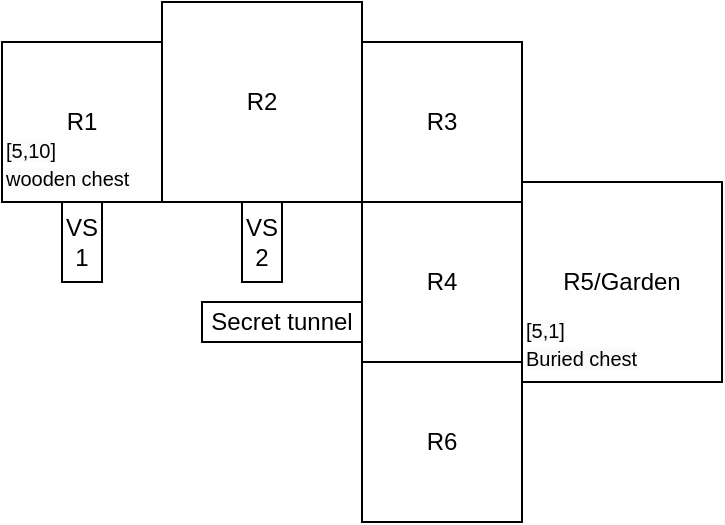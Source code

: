 <mxfile version="22.1.18" type="github">
  <diagram name="Page-1" id="nAj4HINMpVazHK5JUwZJ">
    <mxGraphModel dx="1651" dy="706" grid="1" gridSize="10" guides="1" tooltips="1" connect="1" arrows="1" fold="1" page="1" pageScale="1" pageWidth="827" pageHeight="1169" math="0" shadow="0">
      <root>
        <mxCell id="0" />
        <mxCell id="1" parent="0" />
        <mxCell id="NBxeqcyU9XwArK3hJGgh-1" value="R1" style="whiteSpace=wrap;html=1;aspect=fixed;" parent="1" vertex="1">
          <mxGeometry x="320" y="160" width="80" height="80" as="geometry" />
        </mxCell>
        <mxCell id="NBxeqcyU9XwArK3hJGgh-2" value="R2" style="whiteSpace=wrap;html=1;aspect=fixed;" parent="1" vertex="1">
          <mxGeometry x="400" y="140" width="100" height="100" as="geometry" />
        </mxCell>
        <mxCell id="NBxeqcyU9XwArK3hJGgh-3" value="R3" style="whiteSpace=wrap;html=1;aspect=fixed;" parent="1" vertex="1">
          <mxGeometry x="500" y="160" width="80" height="80" as="geometry" />
        </mxCell>
        <mxCell id="NBxeqcyU9XwArK3hJGgh-4" value="R4" style="whiteSpace=wrap;html=1;aspect=fixed;" parent="1" vertex="1">
          <mxGeometry x="500" y="240" width="80" height="80" as="geometry" />
        </mxCell>
        <mxCell id="NBxeqcyU9XwArK3hJGgh-5" value="R5/Garden" style="whiteSpace=wrap;html=1;aspect=fixed;" parent="1" vertex="1">
          <mxGeometry x="580" y="230" width="100" height="100" as="geometry" />
        </mxCell>
        <mxCell id="NBxeqcyU9XwArK3hJGgh-6" value="R6" style="whiteSpace=wrap;html=1;aspect=fixed;" parent="1" vertex="1">
          <mxGeometry x="500" y="320" width="80" height="80" as="geometry" />
        </mxCell>
        <mxCell id="NBxeqcyU9XwArK3hJGgh-9" value="VS&lt;br&gt;2" style="rounded=0;whiteSpace=wrap;html=1;" parent="1" vertex="1">
          <mxGeometry x="440" y="240" width="20" height="40" as="geometry" />
        </mxCell>
        <mxCell id="NBxeqcyU9XwArK3hJGgh-10" value="VS&lt;br&gt;1" style="rounded=0;whiteSpace=wrap;html=1;" parent="1" vertex="1">
          <mxGeometry x="350" y="240" width="20" height="40" as="geometry" />
        </mxCell>
        <mxCell id="NBxeqcyU9XwArK3hJGgh-11" value="Secret tunnel" style="rounded=0;whiteSpace=wrap;html=1;" parent="1" vertex="1">
          <mxGeometry x="420" y="290" width="80" height="20" as="geometry" />
        </mxCell>
        <mxCell id="NBxeqcyU9XwArK3hJGgh-20" value="&lt;span style=&quot;color: rgb(0, 0, 0); font-family: Helvetica; font-size: 10px; font-style: normal; font-variant-ligatures: normal; font-variant-caps: normal; font-weight: 400; letter-spacing: normal; orphans: 2; text-align: center; text-indent: 0px; text-transform: none; widows: 2; word-spacing: 0px; -webkit-text-stroke-width: 0px; background-color: rgb(251, 251, 251); text-decoration-thickness: initial; text-decoration-style: initial; text-decoration-color: initial; float: none; display: inline !important;&quot;&gt;[5,1]&lt;/span&gt;&lt;br style=&quot;border-color: var(--border-color); color: rgb(0, 0, 0); font-family: Helvetica; font-size: 10px; font-style: normal; font-variant-ligatures: normal; font-variant-caps: normal; font-weight: 400; letter-spacing: normal; orphans: 2; text-align: center; text-indent: 0px; text-transform: none; widows: 2; word-spacing: 0px; -webkit-text-stroke-width: 0px; background-color: rgb(251, 251, 251); text-decoration-thickness: initial; text-decoration-style: initial; text-decoration-color: initial;&quot;&gt;&lt;span style=&quot;color: rgb(0, 0, 0); font-family: Helvetica; font-size: 10px; font-style: normal; font-variant-ligatures: normal; font-variant-caps: normal; font-weight: 400; letter-spacing: normal; orphans: 2; text-align: center; text-indent: 0px; text-transform: none; widows: 2; word-spacing: 0px; -webkit-text-stroke-width: 0px; background-color: rgb(251, 251, 251); text-decoration-thickness: initial; text-decoration-style: initial; text-decoration-color: initial; float: none; display: inline !important;&quot;&gt;Buried chest&lt;/span&gt;" style="text;whiteSpace=wrap;html=1;" parent="1" vertex="1">
          <mxGeometry x="580" y="290" width="100" height="50" as="geometry" />
        </mxCell>
        <mxCell id="NBxeqcyU9XwArK3hJGgh-21" value="&lt;span style=&quot;color: rgb(0, 0, 0); font-family: Helvetica; font-size: 10px; font-style: normal; font-variant-ligatures: normal; font-variant-caps: normal; font-weight: 400; letter-spacing: normal; orphans: 2; text-align: center; text-indent: 0px; text-transform: none; widows: 2; word-spacing: 0px; -webkit-text-stroke-width: 0px; background-color: rgb(251, 251, 251); text-decoration-thickness: initial; text-decoration-style: initial; text-decoration-color: initial; float: none; display: inline !important;&quot;&gt;[5,10]&lt;/span&gt;&lt;br style=&quot;border-color: var(--border-color); color: rgb(0, 0, 0); font-family: Helvetica; font-size: 10px; font-style: normal; font-variant-ligatures: normal; font-variant-caps: normal; font-weight: 400; letter-spacing: normal; orphans: 2; text-align: center; text-indent: 0px; text-transform: none; widows: 2; word-spacing: 0px; -webkit-text-stroke-width: 0px; background-color: rgb(251, 251, 251); text-decoration-thickness: initial; text-decoration-style: initial; text-decoration-color: initial;&quot;&gt;&lt;span style=&quot;color: rgb(0, 0, 0); font-family: Helvetica; font-size: 10px; font-style: normal; font-variant-ligatures: normal; font-variant-caps: normal; font-weight: 400; letter-spacing: normal; orphans: 2; text-align: center; text-indent: 0px; text-transform: none; widows: 2; word-spacing: 0px; -webkit-text-stroke-width: 0px; background-color: rgb(251, 251, 251); text-decoration-thickness: initial; text-decoration-style: initial; text-decoration-color: initial; float: none; display: inline !important;&quot;&gt;wooden chest&lt;/span&gt;" style="text;whiteSpace=wrap;html=1;" parent="1" vertex="1">
          <mxGeometry x="320" y="200" width="100" height="50" as="geometry" />
        </mxCell>
      </root>
    </mxGraphModel>
  </diagram>
</mxfile>
